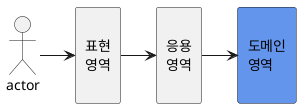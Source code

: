 @startuml

actor actor

rectangle "\n표현\n영역\n" as a
rectangle "\n응용\n영역\n" as b
rectangle "\n도메인\n영역\n" as c #CornflowerBlue

actor -r-> a
a -r-> b
b -r-> c

@enduml